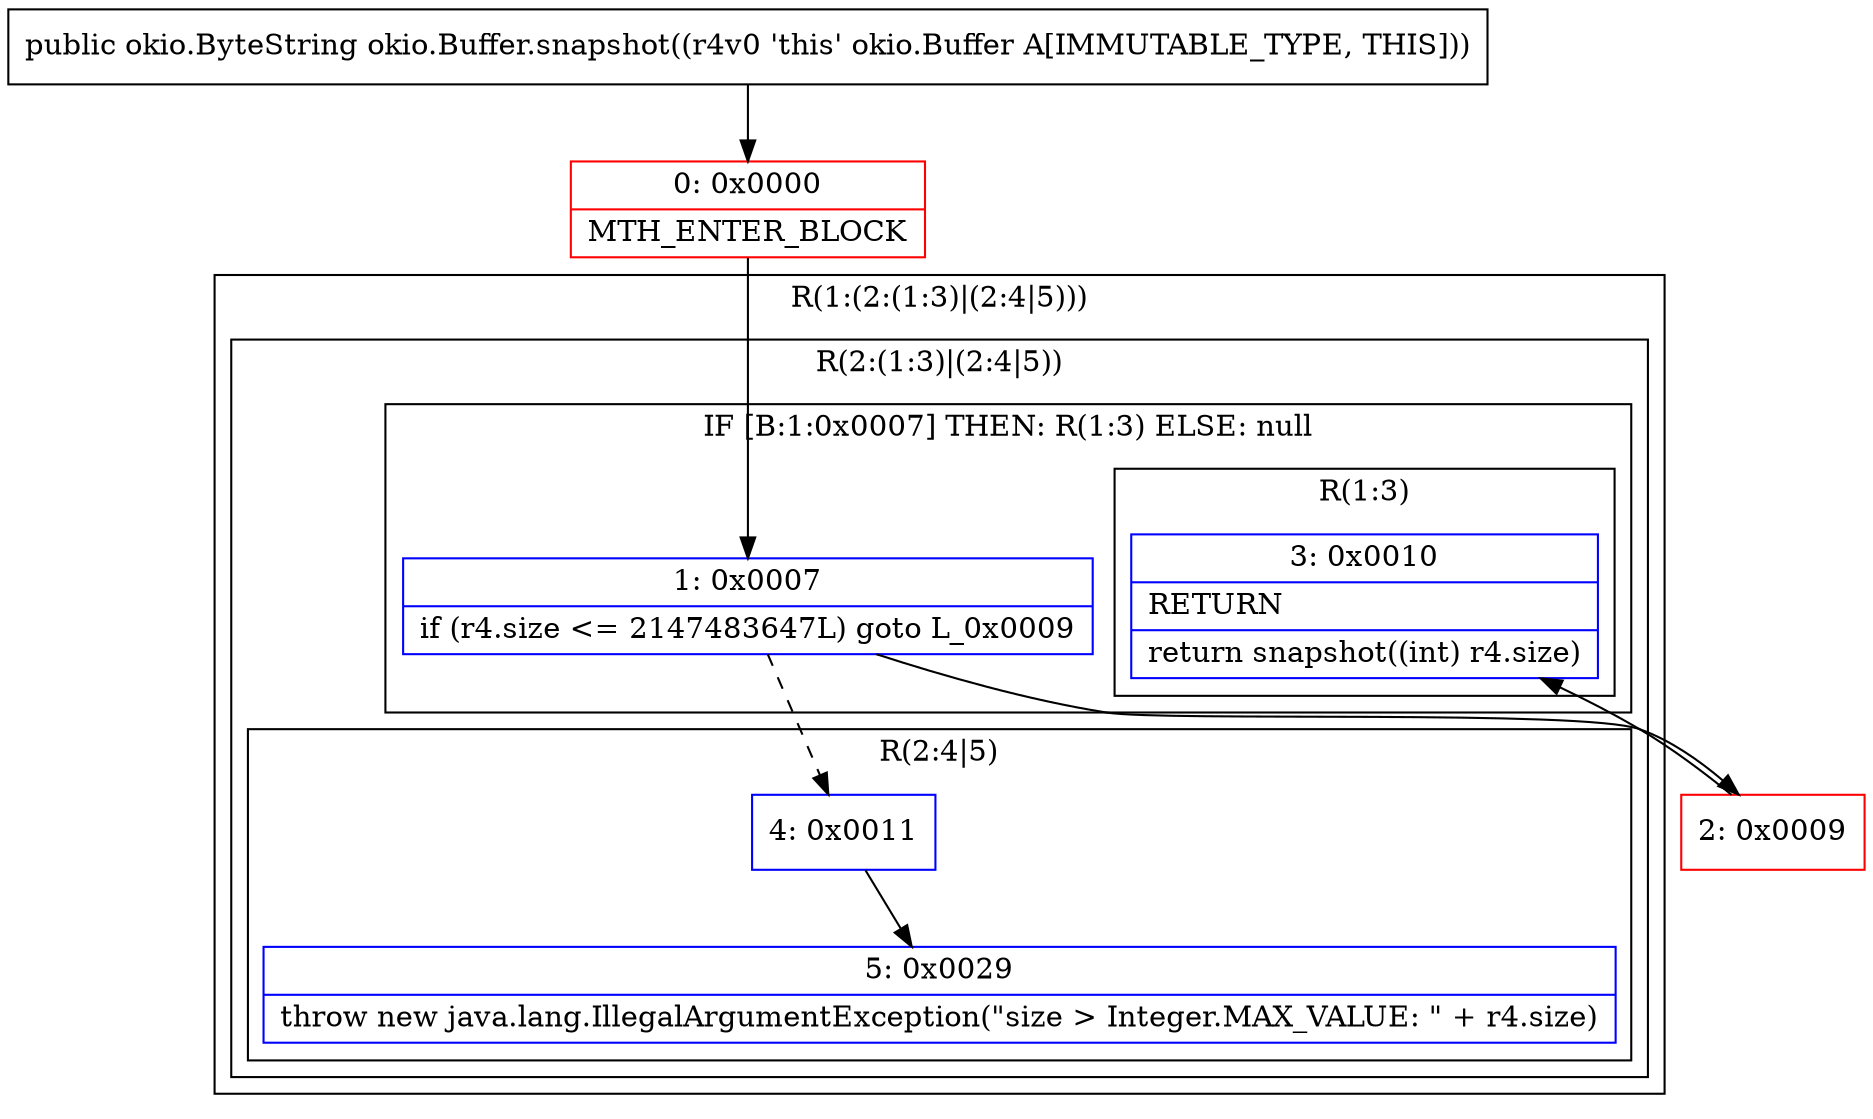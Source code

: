 digraph "CFG forokio.Buffer.snapshot()Lokio\/ByteString;" {
subgraph cluster_Region_1458535261 {
label = "R(1:(2:(1:3)|(2:4|5)))";
node [shape=record,color=blue];
subgraph cluster_Region_628103344 {
label = "R(2:(1:3)|(2:4|5))";
node [shape=record,color=blue];
subgraph cluster_IfRegion_1495378547 {
label = "IF [B:1:0x0007] THEN: R(1:3) ELSE: null";
node [shape=record,color=blue];
Node_1 [shape=record,label="{1\:\ 0x0007|if (r4.size \<= 2147483647L) goto L_0x0009\l}"];
subgraph cluster_Region_175249735 {
label = "R(1:3)";
node [shape=record,color=blue];
Node_3 [shape=record,label="{3\:\ 0x0010|RETURN\l|return snapshot((int) r4.size)\l}"];
}
}
subgraph cluster_Region_669695687 {
label = "R(2:4|5)";
node [shape=record,color=blue];
Node_4 [shape=record,label="{4\:\ 0x0011}"];
Node_5 [shape=record,label="{5\:\ 0x0029|throw new java.lang.IllegalArgumentException(\"size \> Integer.MAX_VALUE: \" + r4.size)\l}"];
}
}
}
Node_0 [shape=record,color=red,label="{0\:\ 0x0000|MTH_ENTER_BLOCK\l}"];
Node_2 [shape=record,color=red,label="{2\:\ 0x0009}"];
MethodNode[shape=record,label="{public okio.ByteString okio.Buffer.snapshot((r4v0 'this' okio.Buffer A[IMMUTABLE_TYPE, THIS])) }"];
MethodNode -> Node_0;
Node_1 -> Node_2;
Node_1 -> Node_4[style=dashed];
Node_4 -> Node_5;
Node_0 -> Node_1;
Node_2 -> Node_3;
}


